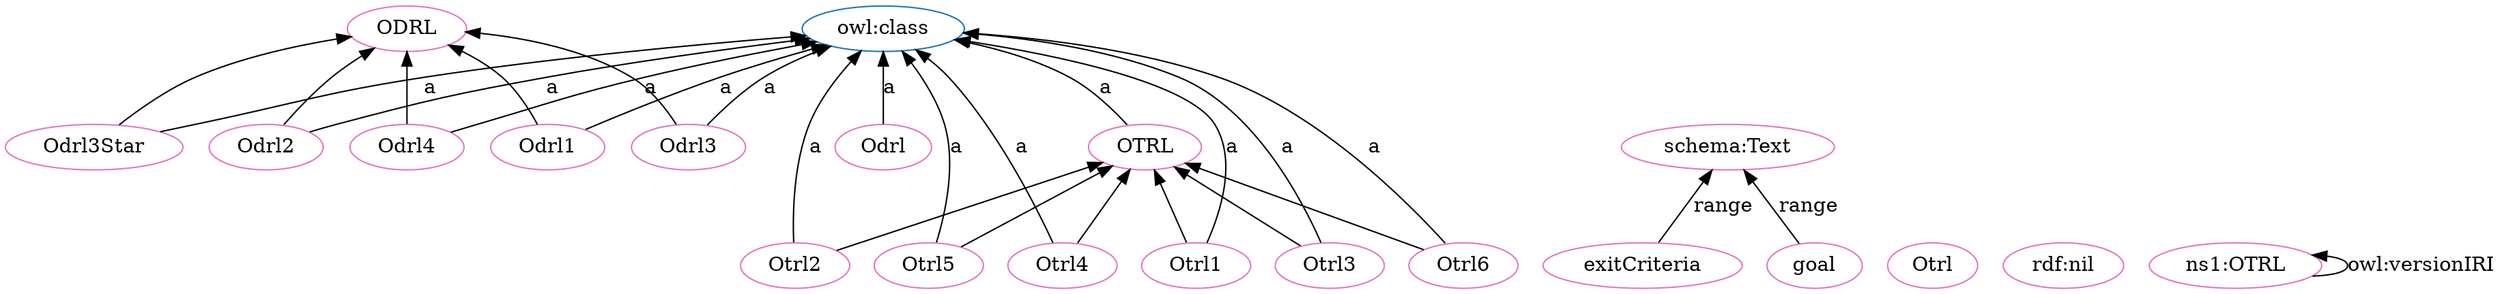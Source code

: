 digraph G {
  rankdir=BT
  node[height=.3]
"http://purl.org/oseg/ontologies/OTRL#ODRL" [fillcolor="#1f77b4" color="#1f77b4" label="ODRL"]
"http://www.w3.org/2002/07/owl#class" [fillcolor="#1f77b4" color="#1f77b4" label="owl:class"]
"http://purl.org/oseg/ontologies/OTRL#OTRL" [fillcolor="#1f77b4" color="#1f77b4" label="OTRL"]
"http://purl.org/oseg/ontologies/OTRL#Odrl3Star" [fillcolor="#e377c2" color="#e377c2" label="Odrl3Star"]
"http://purl.org/oseg/ontologies/OTRL#OTRL" [fillcolor="#e377c2" color="#e377c2" label="OTRL"]
"http://purl.org/oseg/ontologies/OTRL#ODRL" [fillcolor="#e377c2" color="#e377c2" label="ODRL"]
"http://schema.org/Text" [fillcolor="#e377c2" color="#e377c2" label="schema:Text"]
"http://purl.org/oseg/ontologies/OTRL#Odrl" [fillcolor="#e377c2" color="#e377c2" label="Odrl"]
"http://purl.org/oseg/ontologies/OTRL#Otrl2" [fillcolor="#e377c2" color="#e377c2" label="Otrl2"]
"http://purl.org/oseg/ontologies/OTRL#Otrl" [fillcolor="#e377c2" color="#e377c2" label="Otrl"]
"http://purl.org/oseg/ontologies/OTRL#Odrl2" [fillcolor="#e377c2" color="#e377c2" label="Odrl2"]
"http://www.w3.org/1999/02/22-rdf-syntax-ns#nil" [fillcolor="#e377c2" color="#e377c2" label="rdf:nil"]
"http://purl.org/oseg/ontologies/OTRL" [fillcolor="#e377c2" color="#e377c2" label="ns1:OTRL"]
"http://purl.org/oseg/ontologies/OTRL#Odrl4" [fillcolor="#e377c2" color="#e377c2" label="Odrl4"]
"http://purl.org/oseg/ontologies/OTRL#Odrl1" [fillcolor="#e377c2" color="#e377c2" label="Odrl1"]
"http://purl.org/oseg/ontologies/OTRL#exitCriteria" [fillcolor="#e377c2" color="#e377c2" label="exitCriteria"]
"http://purl.org/oseg/ontologies/OTRL#Odrl3" [fillcolor="#e377c2" color="#e377c2" label="Odrl3"]
"http://purl.org/oseg/ontologies/OTRL#Otrl5" [fillcolor="#e377c2" color="#e377c2" label="Otrl5"]
"http://purl.org/oseg/ontologies/OTRL#Otrl4" [fillcolor="#e377c2" color="#e377c2" label="Otrl4"]
"http://purl.org/oseg/ontologies/OTRL#Otrl1" [fillcolor="#e377c2" color="#e377c2" label="Otrl1"]
"http://purl.org/oseg/ontologies/OTRL#Otrl3" [fillcolor="#e377c2" color="#e377c2" label="Otrl3"]
"http://purl.org/oseg/ontologies/OTRL#goal" [fillcolor="#e377c2" color="#e377c2" label="goal"]
"http://purl.org/oseg/ontologies/OTRL#Otrl6" [fillcolor="#e377c2" color="#e377c2" label="Otrl6"]
  "http://purl.org/oseg/ontologies/OTRL#OTRL" -> "http://www.w3.org/2002/07/owl#class" [label="a"]
  "http://purl.org/oseg/ontologies/OTRL#Odrl1" -> "http://purl.org/oseg/ontologies/OTRL#ODRL" [label=""]
  "http://purl.org/oseg/ontologies/OTRL#Otrl4" -> "http://purl.org/oseg/ontologies/OTRL#OTRL" [label=""]
  "http://purl.org/oseg/ontologies/OTRL#Otrl6" -> "http://purl.org/oseg/ontologies/OTRL#OTRL" [label=""]
  "http://purl.org/oseg/ontologies/OTRL#Otrl2" -> "http://www.w3.org/2002/07/owl#class" [label="a"]
  "http://purl.org/oseg/ontologies/OTRL#Odrl4" -> "http://purl.org/oseg/ontologies/OTRL#ODRL" [label=""]
  "http://purl.org/oseg/ontologies/OTRL" -> "http://purl.org/oseg/ontologies/OTRL" [label="owl:versionIRI"]
  "http://purl.org/oseg/ontologies/OTRL#Odrl4" -> "http://www.w3.org/2002/07/owl#class" [label="a"]
  "http://purl.org/oseg/ontologies/OTRL#Otrl2" -> "http://purl.org/oseg/ontologies/OTRL#OTRL" [label=""]
  "http://purl.org/oseg/ontologies/OTRL#Otrl4" -> "http://www.w3.org/2002/07/owl#class" [label="a"]
  "http://purl.org/oseg/ontologies/OTRL#Otrl3" -> "http://www.w3.org/2002/07/owl#class" [label="a"]
  "http://purl.org/oseg/ontologies/OTRL#Otrl6" -> "http://www.w3.org/2002/07/owl#class" [label="a"]
  "http://purl.org/oseg/ontologies/OTRL#Odrl3Star" -> "http://www.w3.org/2002/07/owl#class" [label="a"]
  "http://purl.org/oseg/ontologies/OTRL#goal" -> "http://schema.org/Text" [label="range"]
  "http://purl.org/oseg/ontologies/OTRL#Odrl2" -> "http://purl.org/oseg/ontologies/OTRL#ODRL" [label=""]
  "http://purl.org/oseg/ontologies/OTRL#Odrl" -> "http://www.w3.org/2002/07/owl#class" [label="a"]
  "http://purl.org/oseg/ontologies/OTRL#Odrl2" -> "http://www.w3.org/2002/07/owl#class" [label="a"]
  "http://purl.org/oseg/ontologies/OTRL#Odrl3" -> "http://purl.org/oseg/ontologies/OTRL#ODRL" [label=""]
  "http://purl.org/oseg/ontologies/OTRL#Otrl3" -> "http://purl.org/oseg/ontologies/OTRL#OTRL" [label=""]
  "http://purl.org/oseg/ontologies/OTRL#Odrl1" -> "http://www.w3.org/2002/07/owl#class" [label="a"]
  "http://purl.org/oseg/ontologies/OTRL#Odrl3" -> "http://www.w3.org/2002/07/owl#class" [label="a"]
  "http://purl.org/oseg/ontologies/OTRL#Otrl5" -> "http://www.w3.org/2002/07/owl#class" [label="a"]
  "http://purl.org/oseg/ontologies/OTRL#Odrl3Star" -> "http://purl.org/oseg/ontologies/OTRL#ODRL" [label=""]
  "http://purl.org/oseg/ontologies/OTRL#Otrl5" -> "http://purl.org/oseg/ontologies/OTRL#OTRL" [label=""]
  "http://purl.org/oseg/ontologies/OTRL#Otrl1" -> "http://www.w3.org/2002/07/owl#class" [label="a"]
  "http://purl.org/oseg/ontologies/OTRL#exitCriteria" -> "http://schema.org/Text" [label="range"]
  "http://purl.org/oseg/ontologies/OTRL#Otrl1" -> "http://purl.org/oseg/ontologies/OTRL#OTRL" [label=""]
}
